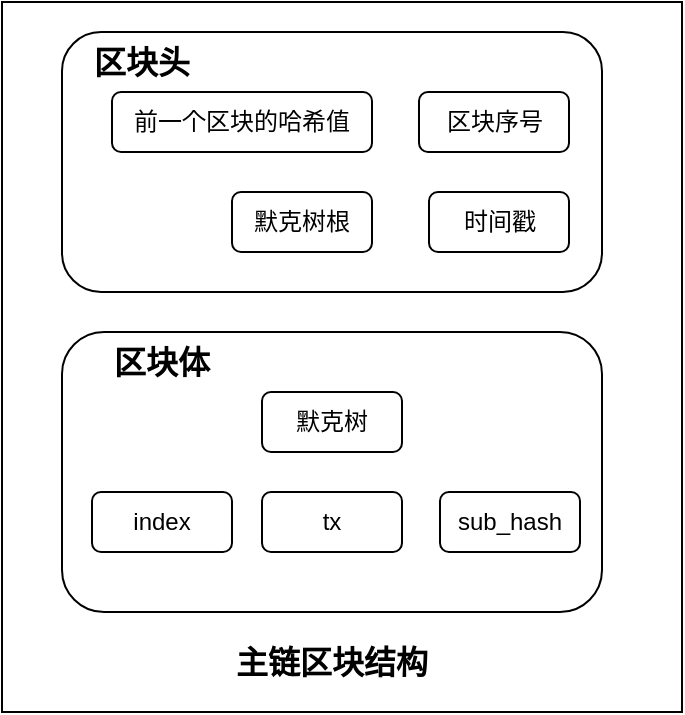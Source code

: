 <mxfile version="21.0.2" type="github">
  <diagram id="3rsK4sRMyDqufHuRaAZe" name="Page-1">
    <mxGraphModel dx="1434" dy="756" grid="1" gridSize="10" guides="1" tooltips="1" connect="1" arrows="1" fold="1" page="1" pageScale="1" pageWidth="827" pageHeight="1169" math="0" shadow="0">
      <root>
        <mxCell id="0" />
        <mxCell id="1" parent="0" />
        <mxCell id="Eku0pKUzbgy1wHCtAKzw-3" value="" style="rounded=0;whiteSpace=wrap;html=1;strokeColor=default;fontFamily=Helvetica;fontSize=12;fontColor=default;fillColor=none;" parent="1" vertex="1">
          <mxGeometry x="160" y="315" width="340" height="355" as="geometry" />
        </mxCell>
        <mxCell id="U90KXrBJ-N6k7Ng19d0M-49" value="" style="rounded=1;whiteSpace=wrap;html=1;fillColor=none;" parent="1" vertex="1">
          <mxGeometry x="190" y="480" width="270" height="140" as="geometry" />
        </mxCell>
        <mxCell id="U90KXrBJ-N6k7Ng19d0M-1" value="" style="rounded=1;whiteSpace=wrap;html=1;fillColor=none;" parent="1" vertex="1">
          <mxGeometry x="190" y="330" width="270" height="130" as="geometry" />
        </mxCell>
        <mxCell id="U90KXrBJ-N6k7Ng19d0M-2" value="前一个区块的哈希值" style="rounded=1;whiteSpace=wrap;html=1;fillColor=default;" parent="1" vertex="1">
          <mxGeometry x="215" y="360" width="130" height="30" as="geometry" />
        </mxCell>
        <mxCell id="U90KXrBJ-N6k7Ng19d0M-4" value="默克树根" style="rounded=1;whiteSpace=wrap;html=1;fillColor=default;" parent="1" vertex="1">
          <mxGeometry x="275" y="410" width="70" height="30" as="geometry" />
        </mxCell>
        <mxCell id="U90KXrBJ-N6k7Ng19d0M-5" value="时间戳" style="rounded=1;whiteSpace=wrap;html=1;fillColor=default;" parent="1" vertex="1">
          <mxGeometry x="373.5" y="410" width="70" height="30" as="geometry" />
        </mxCell>
        <mxCell id="U90KXrBJ-N6k7Ng19d0M-50" value="&lt;span style=&quot;font-size: 16px;&quot;&gt;&lt;b&gt;区块体&lt;/b&gt;&lt;/span&gt;" style="text;html=1;strokeColor=none;fillColor=none;align=center;verticalAlign=middle;whiteSpace=wrap;rounded=0;" parent="1" vertex="1">
          <mxGeometry x="180" y="480" width="120" height="30" as="geometry" />
        </mxCell>
        <mxCell id="U90KXrBJ-N6k7Ng19d0M-51" value="&lt;span style=&quot;font-size: 16px;&quot;&gt;&lt;b&gt;区块头&lt;/b&gt;&lt;/span&gt;" style="text;html=1;strokeColor=none;fillColor=none;align=center;verticalAlign=middle;whiteSpace=wrap;rounded=0;" parent="1" vertex="1">
          <mxGeometry x="170" y="330" width="120" height="30" as="geometry" />
        </mxCell>
        <mxCell id="U90KXrBJ-N6k7Ng19d0M-115" value="区块序号" style="rounded=1;whiteSpace=wrap;html=1;fillColor=default;" parent="1" vertex="1">
          <mxGeometry x="368.5" y="360" width="75" height="30" as="geometry" />
        </mxCell>
        <mxCell id="Eku0pKUzbgy1wHCtAKzw-1" value="默克树" style="rounded=1;whiteSpace=wrap;html=1;fillColor=default;" parent="1" vertex="1">
          <mxGeometry x="290" y="510" width="70" height="30" as="geometry" />
        </mxCell>
        <mxCell id="Eku0pKUzbgy1wHCtAKzw-2" value="&lt;span style=&quot;font-size: 16px;&quot;&gt;&lt;b&gt;主链区块结构&lt;/b&gt;&lt;/span&gt;" style="text;html=1;strokeColor=none;fillColor=none;align=center;verticalAlign=middle;whiteSpace=wrap;rounded=0;" parent="1" vertex="1">
          <mxGeometry x="265" y="630" width="120" height="30" as="geometry" />
        </mxCell>
        <mxCell id="QzsTN9AvPMjZIt-ETyB1-1" value="tx" style="rounded=1;whiteSpace=wrap;html=1;fillColor=default;" vertex="1" parent="1">
          <mxGeometry x="290" y="560" width="70" height="30" as="geometry" />
        </mxCell>
        <mxCell id="QzsTN9AvPMjZIt-ETyB1-2" value="index" style="rounded=1;whiteSpace=wrap;html=1;fillColor=default;" vertex="1" parent="1">
          <mxGeometry x="205" y="560" width="70" height="30" as="geometry" />
        </mxCell>
        <mxCell id="QzsTN9AvPMjZIt-ETyB1-3" value="sub_hash" style="rounded=1;whiteSpace=wrap;html=1;fillColor=default;" vertex="1" parent="1">
          <mxGeometry x="379" y="560" width="70" height="30" as="geometry" />
        </mxCell>
      </root>
    </mxGraphModel>
  </diagram>
</mxfile>
